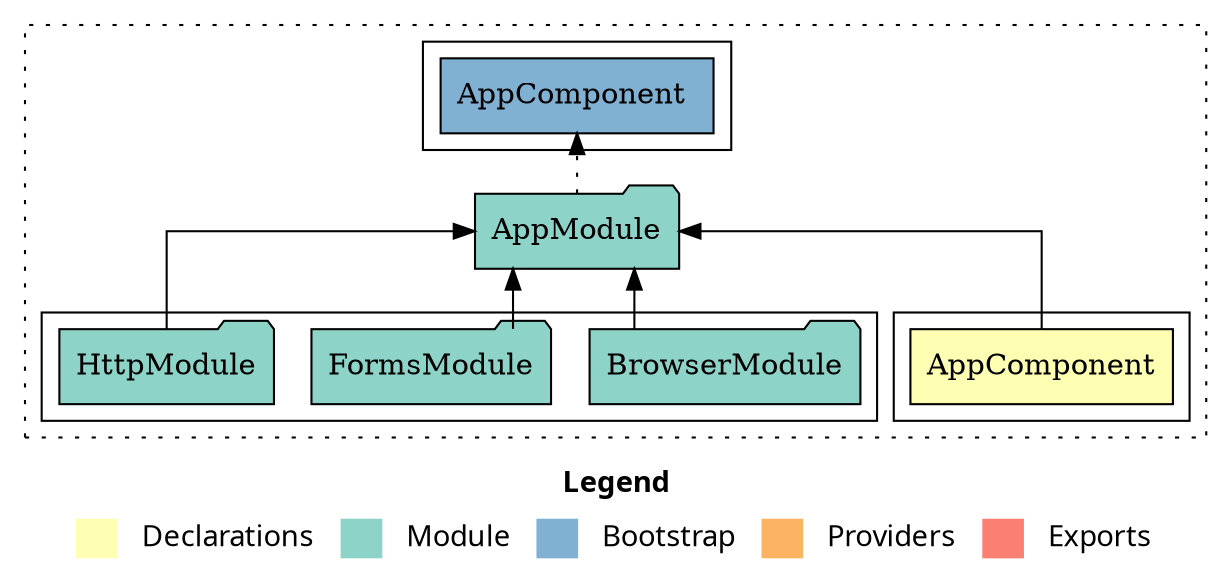 digraph dependencies { node [shape="rect", style="filled", colorscheme=set312]; ranksep=0.4; compound=false; remincross=true; splines=true; splines=ortho; rankdir=LR; rankdir=TB; rankdir=BT; label=<<table BORDER="0"> <tr> <td colspan="5" align="center"><b>Legend</b></td> </tr> <tr> <td> <table BORDER="0"> <tr> <td bgcolor="#ffffb3" width="20"></td> <td>  Declarations</td> </tr> </table> </td> <td> <table BORDER="0"> <tr> <td bgcolor="#8dd3c7" width="20"></td> <td>  Module</td> </tr> </table> </td> <td> <table BORDER="0"> <tr> <td bgcolor="#80b1d3" width="20"></td> <td>  Bootstrap</td> </tr> </table> </td> <td> <table BORDER="0"> <tr> <td bgcolor="#fdb462" width="20"></td> <td>  Providers</td> </tr> </table> </td> <td> <table BORDER="0"> <tr> <td bgcolor="#fb8072" width="20"></td> <td>  Exports</td> </tr> </table> </td> </tr></table>>; ratio=compress; fontname="sans-serif";  subgraph "cluster_AppModule" { label=""; style="dotted";node [shape="folder", fillcolor=1]; subgraph cluster_AppModule_declarations { style="solid";node [style="filled", shape="rect"]; node [fillcolor=2]; "AppComponent"; }  "AppComponent" -> "AppModule" [style="solid", lhead="cluster_AppModule" ltail="cluster_AppModule_declarations"]; subgraph "cluster_AppModule_AppComponent_providers" { style="solid";  }    subgraph cluster_AppModule_imports { style="solid"; node [style="filled", fillcolor=1, shape="rect"];    "BrowserModule" [label="BrowserModule", shape="folder"];    "FormsModule" [label="FormsModule", shape="folder"];    "HttpModule" [label="HttpModule", shape="folder"];   }    "BrowserModule" -> "AppModule" [lhead="cluster_AppModule", ltail="cluster_AppModule_imports"];    "FormsModule" -> "AppModule" [lhead="cluster_AppModule", ltail="cluster_AppModule_imports"];    "HttpModule" -> "AppModule" [lhead="cluster_AppModule", ltail="cluster_AppModule_imports"];     subgraph cluster_AppModule_exports { style="solid";node [style="filled", fillcolor=4, shape="rect"];}    subgraph cluster_AppModule_bootstrap { style="solid"; node [style="filled", fillcolor=5, shape="rect"];  "AppComponent " [label="AppComponent ", shape="rect"]  }  "AppModule" -> "AppComponent " [style="dotted", lhead="cluster_AppModule_bootstrap" ltail="cluster_AppModule"];    subgraph cluster_AppModule_providers { style="solid"; node [style="filled", fillcolor=6, shape="rect"];   }     }  }